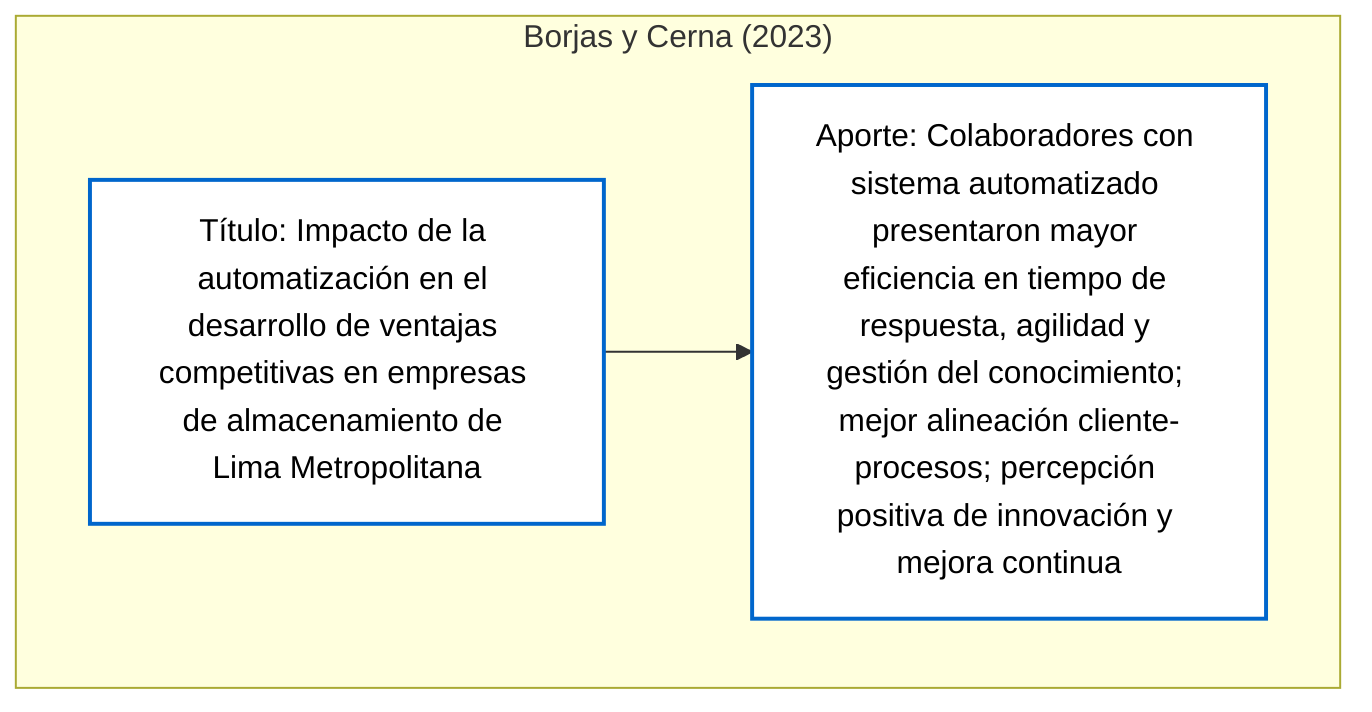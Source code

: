 flowchart LR
  subgraph "Borjas y Cerna (2023)"
    direction LR
    T1["Título: Impacto de la automatización en el desarrollo de ventajas competitivas en empresas de almacenamiento de Lima Metropolitana"]
    AP1["Aporte: Colaboradores con sistema automatizado presentaron mayor eficiencia en tiempo de respuesta, agilidad y gestión del conocimiento; mejor alineación cliente-procesos; percepción positiva de innovación y mejora continua"]
    T1 --> AP1
  end

  classDef tituloStyle fill:#ffffff,stroke:#0066cc,stroke-width:2px,color:#000000
  classDef aporteStyle fill:#ffffff,stroke:#0066cc,stroke-width:2px,color:#000000

  class T1 tituloStyle
  class AP1 aporteStyle
